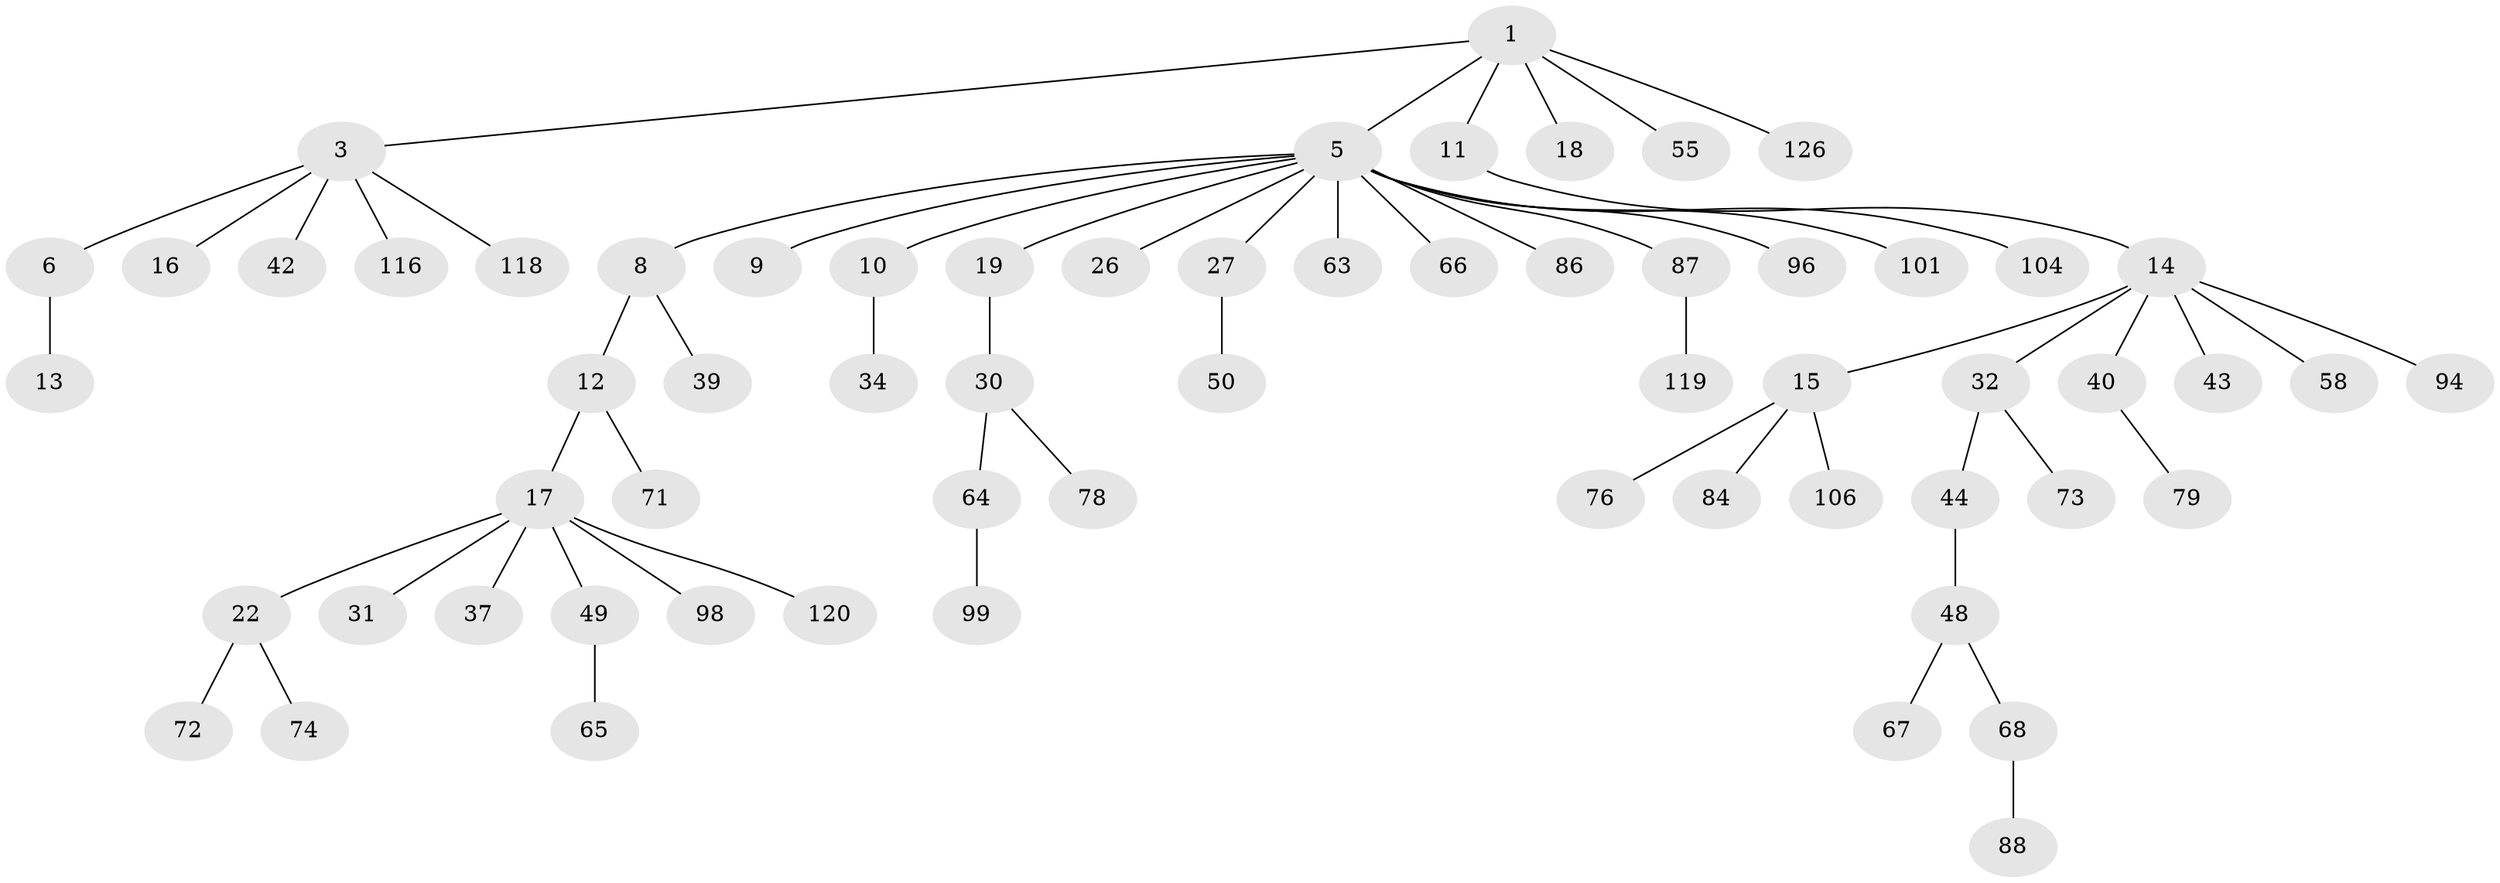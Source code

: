 // original degree distribution, {4: 0.05555555555555555, 5: 0.047619047619047616, 6: 0.015873015873015872, 2: 0.25396825396825395, 10: 0.007936507936507936, 3: 0.07936507936507936, 1: 0.5317460317460317, 9: 0.007936507936507936}
// Generated by graph-tools (version 1.1) at 2025/15/03/09/25 04:15:41]
// undirected, 63 vertices, 62 edges
graph export_dot {
graph [start="1"]
  node [color=gray90,style=filled];
  1 [super="+2+36+57"];
  3 [super="+4+29"];
  5 [super="+7"];
  6;
  8;
  9 [super="+21"];
  10 [super="+62+24"];
  11 [super="+102"];
  12;
  13;
  14 [super="+41+28"];
  15;
  16;
  17 [super="+45+70+60"];
  18;
  19 [super="+20+59+38+89"];
  22 [super="+25"];
  26 [super="+33"];
  27;
  30 [super="+35+52"];
  31 [super="+113"];
  32;
  34;
  37 [super="+115+124+69+46"];
  39 [super="+82+53"];
  40 [super="+95+107"];
  42 [super="+85"];
  43 [super="+54"];
  44 [super="+47"];
  48 [super="+105"];
  49 [super="+100+77"];
  50;
  55 [super="+117"];
  58;
  63;
  64;
  65;
  66;
  67;
  68;
  71;
  72;
  73;
  74 [super="+108+114"];
  76;
  78;
  79 [super="+97"];
  84;
  86;
  87 [super="+91"];
  88;
  94;
  96;
  98 [super="+123+111"];
  99;
  101;
  104;
  106;
  116;
  118;
  119;
  120;
  126;
  1 -- 11;
  1 -- 18;
  1 -- 3;
  1 -- 5;
  1 -- 126;
  1 -- 55;
  3 -- 16;
  3 -- 116;
  3 -- 118;
  3 -- 6;
  3 -- 42;
  5 -- 8;
  5 -- 10;
  5 -- 86;
  5 -- 96;
  5 -- 66;
  5 -- 101;
  5 -- 104;
  5 -- 9;
  5 -- 19;
  5 -- 87;
  5 -- 26;
  5 -- 27;
  5 -- 63;
  6 -- 13;
  8 -- 12;
  8 -- 39;
  10 -- 34;
  11 -- 14;
  12 -- 17;
  12 -- 71;
  14 -- 15;
  14 -- 40;
  14 -- 43;
  14 -- 94;
  14 -- 32;
  14 -- 58;
  15 -- 76;
  15 -- 84;
  15 -- 106;
  17 -- 22;
  17 -- 31;
  17 -- 37;
  17 -- 98;
  17 -- 120;
  17 -- 49;
  19 -- 30;
  22 -- 72;
  22 -- 74;
  27 -- 50;
  30 -- 64;
  30 -- 78;
  32 -- 44;
  32 -- 73;
  40 -- 79;
  44 -- 48;
  48 -- 67;
  48 -- 68;
  49 -- 65;
  64 -- 99;
  68 -- 88;
  87 -- 119;
}
